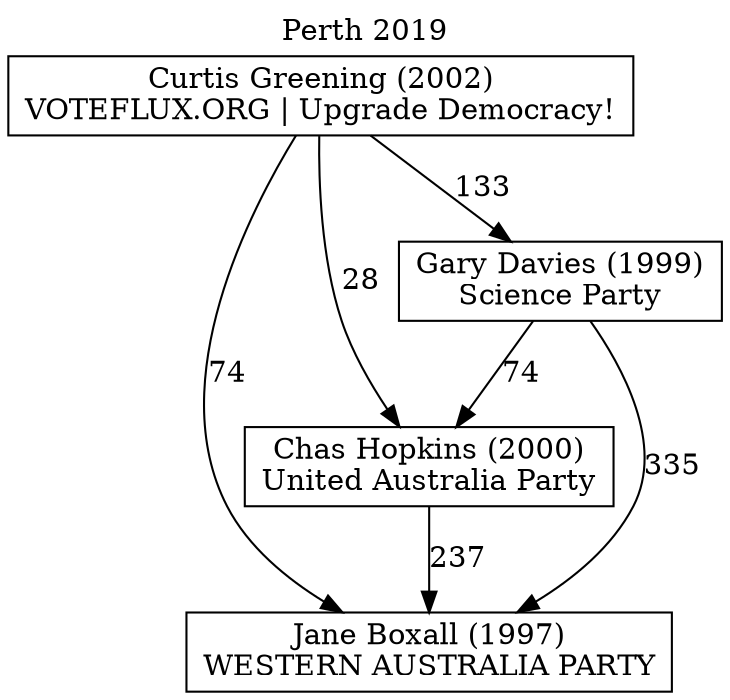 // House preference flow
digraph "Jane Boxall (1997)_Perth_2019" {
	graph [label="Perth 2019" labelloc=t mclimit=2]
	node [shape=box]
	"Jane Boxall (1997)" [label="Jane Boxall (1997)
WESTERN AUSTRALIA PARTY"]
	"Chas Hopkins (2000)" [label="Chas Hopkins (2000)
United Australia Party"]
	"Gary Davies (1999)" [label="Gary Davies (1999)
Science Party"]
	"Curtis Greening (2002)" [label="Curtis Greening (2002)
VOTEFLUX.ORG | Upgrade Democracy!"]
	"Chas Hopkins (2000)" -> "Jane Boxall (1997)" [label=237]
	"Gary Davies (1999)" -> "Chas Hopkins (2000)" [label=74]
	"Curtis Greening (2002)" -> "Gary Davies (1999)" [label=133]
	"Gary Davies (1999)" -> "Jane Boxall (1997)" [label=335]
	"Curtis Greening (2002)" -> "Jane Boxall (1997)" [label=74]
	"Curtis Greening (2002)" -> "Chas Hopkins (2000)" [label=28]
}
